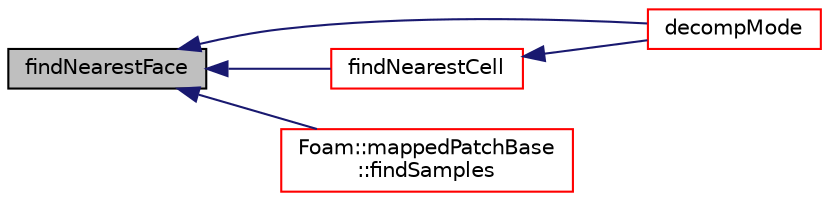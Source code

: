 digraph "findNearestFace"
{
  bgcolor="transparent";
  edge [fontname="Helvetica",fontsize="10",labelfontname="Helvetica",labelfontsize="10"];
  node [fontname="Helvetica",fontsize="10",shape=record];
  rankdir="LR";
  Node587 [label="findNearestFace",height=0.2,width=0.4,color="black", fillcolor="grey75", style="filled", fontcolor="black"];
  Node587 -> Node588 [dir="back",color="midnightblue",fontsize="10",style="solid",fontname="Helvetica"];
  Node588 [label="decompMode",height=0.2,width=0.4,color="red",URL="$a26249.html#a2294b7bb67cba2e69fefc388332e46dd"];
  Node587 -> Node590 [dir="back",color="midnightblue",fontsize="10",style="solid",fontname="Helvetica"];
  Node590 [label="findNearestCell",height=0.2,width=0.4,color="red",URL="$a26249.html#ad93669746008f063744c87775b8dc64c",tooltip="Find nearest cell in terms of cell centre. "];
  Node590 -> Node588 [dir="back",color="midnightblue",fontsize="10",style="solid",fontname="Helvetica"];
  Node587 -> Node592 [dir="back",color="midnightblue",fontsize="10",style="solid",fontname="Helvetica"];
  Node592 [label="Foam::mappedPatchBase\l::findSamples",height=0.2,width=0.4,color="red",URL="$a26225.html#a5b45dd96de2566fe120ce82fd632868c",tooltip="Find cells/faces containing samples. "];
}
